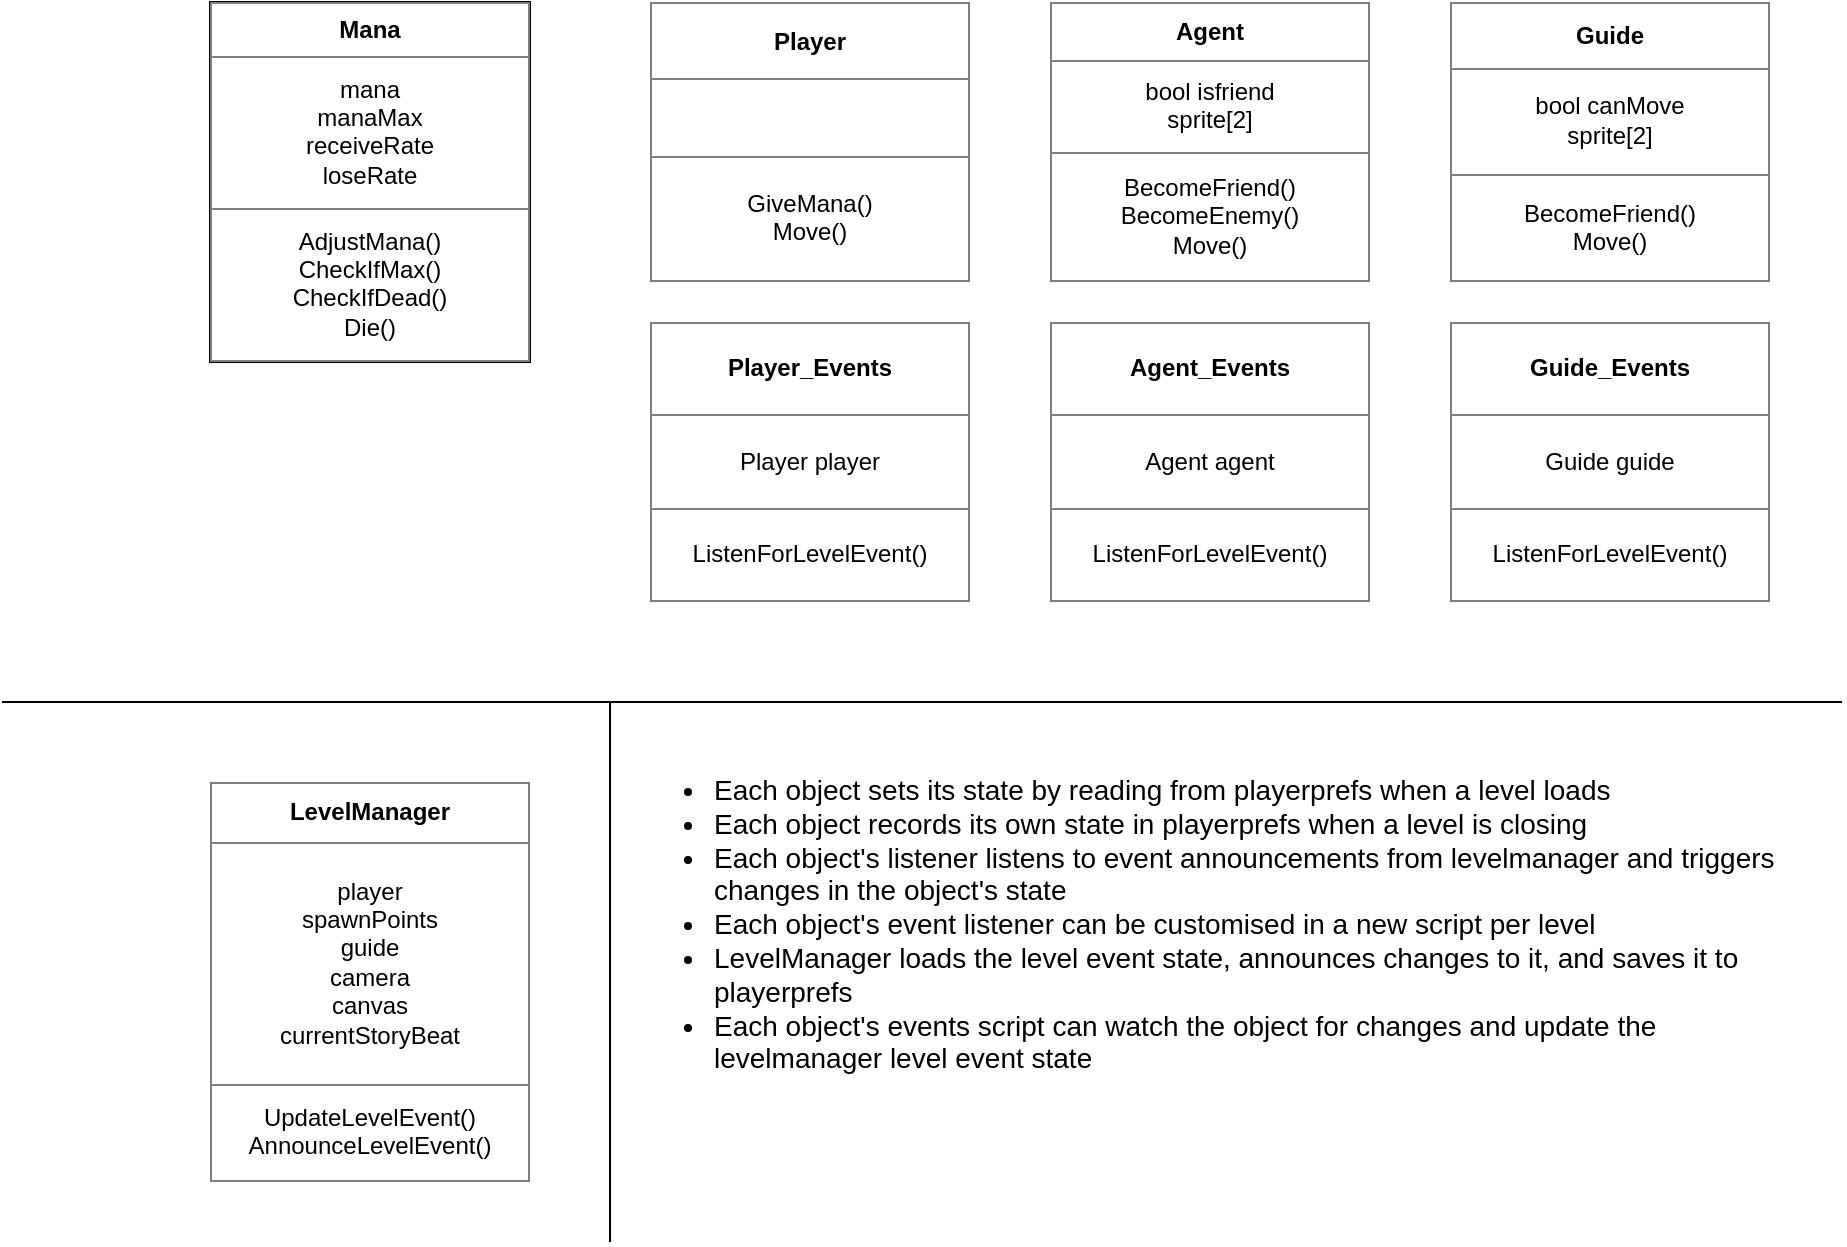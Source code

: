 <mxfile version="16.5.1" type="device"><diagram id="C5RBs43oDa-KdzZeNtuy" name="Page-1"><mxGraphModel dx="1088" dy="921" grid="1" gridSize="10" guides="1" tooltips="1" connect="1" arrows="1" fold="1" page="1" pageScale="1" pageWidth="827" pageHeight="1169" math="0" shadow="0"><root><mxCell id="WIyWlLk6GJQsqaUBKTNV-0"/><mxCell id="WIyWlLk6GJQsqaUBKTNV-1" parent="WIyWlLk6GJQsqaUBKTNV-0"/><mxCell id="JJqGKtvAQQaqq_MDA1x1-11" value="&lt;table border=&quot;1&quot; width=&quot;100%&quot; cellpadding=&quot;4&quot; style=&quot;width: 100% ; height: 100% ; border-collapse: collapse&quot;&gt;&lt;tbody&gt;&lt;tr&gt;&lt;th align=&quot;center&quot;&gt;Mana&lt;/th&gt;&lt;/tr&gt;&lt;tr&gt;&lt;td align=&quot;center&quot;&gt;mana&lt;br&gt;manaMax&lt;br&gt;receiveRate&lt;br&gt;loseRate&lt;/td&gt;&lt;/tr&gt;&lt;tr&gt;&lt;td align=&quot;center&quot;&gt;AdjustMana()&lt;br&gt;CheckIfMax()&lt;br&gt;CheckIfDead()&lt;br&gt;Die()&lt;/td&gt;&lt;/tr&gt;&lt;/tbody&gt;&lt;/table&gt;" style="text;html=1;strokeColor=default;fillColor=none;overflow=fill;" parent="WIyWlLk6GJQsqaUBKTNV-1" vertex="1"><mxGeometry x="180" y="120" width="160" height="180" as="geometry"/></mxCell><mxCell id="JJqGKtvAQQaqq_MDA1x1-12" value="&lt;table border=&quot;1&quot; width=&quot;100%&quot; cellpadding=&quot;4&quot; style=&quot;width: 100% ; height: 100% ; border-collapse: collapse&quot;&gt;&lt;tbody&gt;&lt;tr&gt;&lt;th align=&quot;center&quot;&gt;Player&lt;/th&gt;&lt;/tr&gt;&lt;tr&gt;&lt;td align=&quot;center&quot;&gt;&lt;br&gt;&lt;/td&gt;&lt;/tr&gt;&lt;tr&gt;&lt;td align=&quot;center&quot;&gt;GiveMana()&lt;br&gt;Move()&lt;/td&gt;&lt;/tr&gt;&lt;/tbody&gt;&lt;/table&gt;" style="text;html=1;strokeColor=none;fillColor=none;overflow=fill;" parent="WIyWlLk6GJQsqaUBKTNV-1" vertex="1"><mxGeometry x="400" y="120" width="160" height="140" as="geometry"/></mxCell><mxCell id="JJqGKtvAQQaqq_MDA1x1-13" value="&lt;table border=&quot;1&quot; width=&quot;100%&quot; cellpadding=&quot;4&quot; style=&quot;width: 100% ; height: 100% ; border-collapse: collapse&quot;&gt;&lt;tbody&gt;&lt;tr&gt;&lt;th align=&quot;center&quot;&gt;Agent&lt;/th&gt;&lt;/tr&gt;&lt;tr&gt;&lt;td align=&quot;center&quot;&gt;bool isfriend&lt;br&gt;sprite[2]&lt;/td&gt;&lt;/tr&gt;&lt;tr&gt;&lt;td align=&quot;center&quot;&gt;BecomeFriend()&lt;br&gt;BecomeEnemy()&lt;br&gt;Move()&lt;/td&gt;&lt;/tr&gt;&lt;/tbody&gt;&lt;/table&gt;" style="text;html=1;strokeColor=none;fillColor=none;overflow=fill;" parent="WIyWlLk6GJQsqaUBKTNV-1" vertex="1"><mxGeometry x="600" y="120" width="160" height="140" as="geometry"/></mxCell><mxCell id="JJqGKtvAQQaqq_MDA1x1-14" value="" style="endArrow=none;html=1;rounded=0;" parent="WIyWlLk6GJQsqaUBKTNV-1" edge="1"><mxGeometry width="50" height="50" relative="1" as="geometry"><mxPoint x="76" y="470" as="sourcePoint"/><mxPoint x="996" y="470" as="targetPoint"/></mxGeometry></mxCell><mxCell id="JJqGKtvAQQaqq_MDA1x1-26" value="&lt;table border=&quot;1&quot; width=&quot;100%&quot; cellpadding=&quot;4&quot; style=&quot;width: 100% ; height: 100% ; border-collapse: collapse&quot;&gt;&lt;tbody&gt;&lt;tr&gt;&lt;th align=&quot;center&quot;&gt;LevelManager&lt;/th&gt;&lt;/tr&gt;&lt;tr&gt;&lt;td align=&quot;center&quot;&gt;player&lt;br&gt;spawnPoints&lt;br&gt;guide&lt;br&gt;camera&lt;br&gt;canvas&lt;br&gt;currentStoryBeat&lt;/td&gt;&lt;/tr&gt;&lt;tr&gt;&lt;td align=&quot;center&quot;&gt;UpdateLevelEvent()&lt;br&gt;AnnounceLevelEvent()&lt;/td&gt;&lt;/tr&gt;&lt;/tbody&gt;&lt;/table&gt;" style="text;html=1;strokeColor=none;fillColor=none;overflow=fill;" parent="WIyWlLk6GJQsqaUBKTNV-1" vertex="1"><mxGeometry x="180" y="510" width="160" height="200" as="geometry"/></mxCell><mxCell id="V4jj6j15dvXGLBqiMgRI-0" value="&lt;table border=&quot;1&quot; width=&quot;100%&quot; cellpadding=&quot;4&quot; style=&quot;width: 100% ; height: 100% ; border-collapse: collapse&quot;&gt;&lt;tbody&gt;&lt;tr&gt;&lt;th align=&quot;center&quot;&gt;Player_Events&lt;/th&gt;&lt;/tr&gt;&lt;tr&gt;&lt;td align=&quot;center&quot;&gt;Player player&lt;/td&gt;&lt;/tr&gt;&lt;tr&gt;&lt;td align=&quot;center&quot;&gt;ListenForLevelEvent()&lt;/td&gt;&lt;/tr&gt;&lt;/tbody&gt;&lt;/table&gt;" style="text;html=1;strokeColor=none;fillColor=none;overflow=fill;" vertex="1" parent="WIyWlLk6GJQsqaUBKTNV-1"><mxGeometry x="400" y="280" width="160" height="140" as="geometry"/></mxCell><mxCell id="V4jj6j15dvXGLBqiMgRI-1" value="&lt;table border=&quot;1&quot; width=&quot;100%&quot; cellpadding=&quot;4&quot; style=&quot;width: 100% ; height: 100% ; border-collapse: collapse&quot;&gt;&lt;tbody&gt;&lt;tr&gt;&lt;th align=&quot;center&quot;&gt;Agent_Events&lt;/th&gt;&lt;/tr&gt;&lt;tr&gt;&lt;td align=&quot;center&quot;&gt;Agent agent&lt;/td&gt;&lt;/tr&gt;&lt;tr&gt;&lt;td align=&quot;center&quot;&gt;ListenForLevelEvent()&lt;/td&gt;&lt;/tr&gt;&lt;/tbody&gt;&lt;/table&gt;" style="text;html=1;strokeColor=none;fillColor=none;overflow=fill;" vertex="1" parent="WIyWlLk6GJQsqaUBKTNV-1"><mxGeometry x="600" y="280" width="160" height="140" as="geometry"/></mxCell><mxCell id="V4jj6j15dvXGLBqiMgRI-2" value="&lt;table border=&quot;1&quot; width=&quot;100%&quot; cellpadding=&quot;4&quot; style=&quot;width: 100% ; height: 100% ; border-collapse: collapse&quot;&gt;&lt;tbody&gt;&lt;tr&gt;&lt;th align=&quot;center&quot;&gt;Guide&lt;/th&gt;&lt;/tr&gt;&lt;tr&gt;&lt;td align=&quot;center&quot;&gt;bool canMove&lt;br&gt;sprite[2]&lt;/td&gt;&lt;/tr&gt;&lt;tr&gt;&lt;td align=&quot;center&quot;&gt;BecomeFriend()&lt;br&gt;Move()&lt;/td&gt;&lt;/tr&gt;&lt;/tbody&gt;&lt;/table&gt;" style="text;html=1;strokeColor=none;fillColor=none;overflow=fill;" vertex="1" parent="WIyWlLk6GJQsqaUBKTNV-1"><mxGeometry x="800" y="120" width="160" height="140" as="geometry"/></mxCell><mxCell id="V4jj6j15dvXGLBqiMgRI-3" value="&lt;table border=&quot;1&quot; width=&quot;100%&quot; cellpadding=&quot;4&quot; style=&quot;width: 100% ; height: 100% ; border-collapse: collapse&quot;&gt;&lt;tbody&gt;&lt;tr&gt;&lt;th align=&quot;center&quot;&gt;Guide_Events&lt;/th&gt;&lt;/tr&gt;&lt;tr&gt;&lt;td align=&quot;center&quot;&gt;Guide guide&lt;/td&gt;&lt;/tr&gt;&lt;tr&gt;&lt;td align=&quot;center&quot;&gt;ListenForLevelEvent()&lt;/td&gt;&lt;/tr&gt;&lt;/tbody&gt;&lt;/table&gt;" style="text;html=1;strokeColor=none;fillColor=none;overflow=fill;" vertex="1" parent="WIyWlLk6GJQsqaUBKTNV-1"><mxGeometry x="800" y="280" width="160" height="140" as="geometry"/></mxCell><mxCell id="V4jj6j15dvXGLBqiMgRI-5" value="&lt;ul style=&quot;font-size: 14px&quot;&gt;&lt;li style=&quot;font-size: 14px&quot;&gt;Each object sets its state by reading from playerprefs when a level loads&lt;/li&gt;&lt;li style=&quot;font-size: 14px&quot;&gt;Each object records its own state in playerprefs when a level is closing&lt;/li&gt;&lt;li style=&quot;font-size: 14px&quot;&gt;Each object's listener listens to event announcements from levelmanager and triggers changes in the object's state&lt;/li&gt;&lt;li style=&quot;font-size: 14px&quot;&gt;Each object's event listener can be customised in a new script per level&lt;/li&gt;&lt;li style=&quot;font-size: 14px&quot;&gt;LevelManager loads the level event state, announces changes to it, and saves it to playerprefs&lt;/li&gt;&lt;li style=&quot;font-size: 14px&quot;&gt;Each object's events script can watch the object for changes and update the levelmanager level event state&lt;/li&gt;&lt;/ul&gt;" style="text;html=1;strokeColor=none;fillColor=none;align=left;verticalAlign=top;whiteSpace=wrap;rounded=0;fontSize=14;" vertex="1" parent="WIyWlLk6GJQsqaUBKTNV-1"><mxGeometry x="390" y="485" width="590" height="245" as="geometry"/></mxCell><mxCell id="V4jj6j15dvXGLBqiMgRI-6" value="" style="endArrow=none;html=1;rounded=0;" edge="1" parent="WIyWlLk6GJQsqaUBKTNV-1"><mxGeometry width="50" height="50" relative="1" as="geometry"><mxPoint x="380" y="470" as="sourcePoint"/><mxPoint x="380" y="740" as="targetPoint"/></mxGeometry></mxCell></root></mxGraphModel></diagram></mxfile>